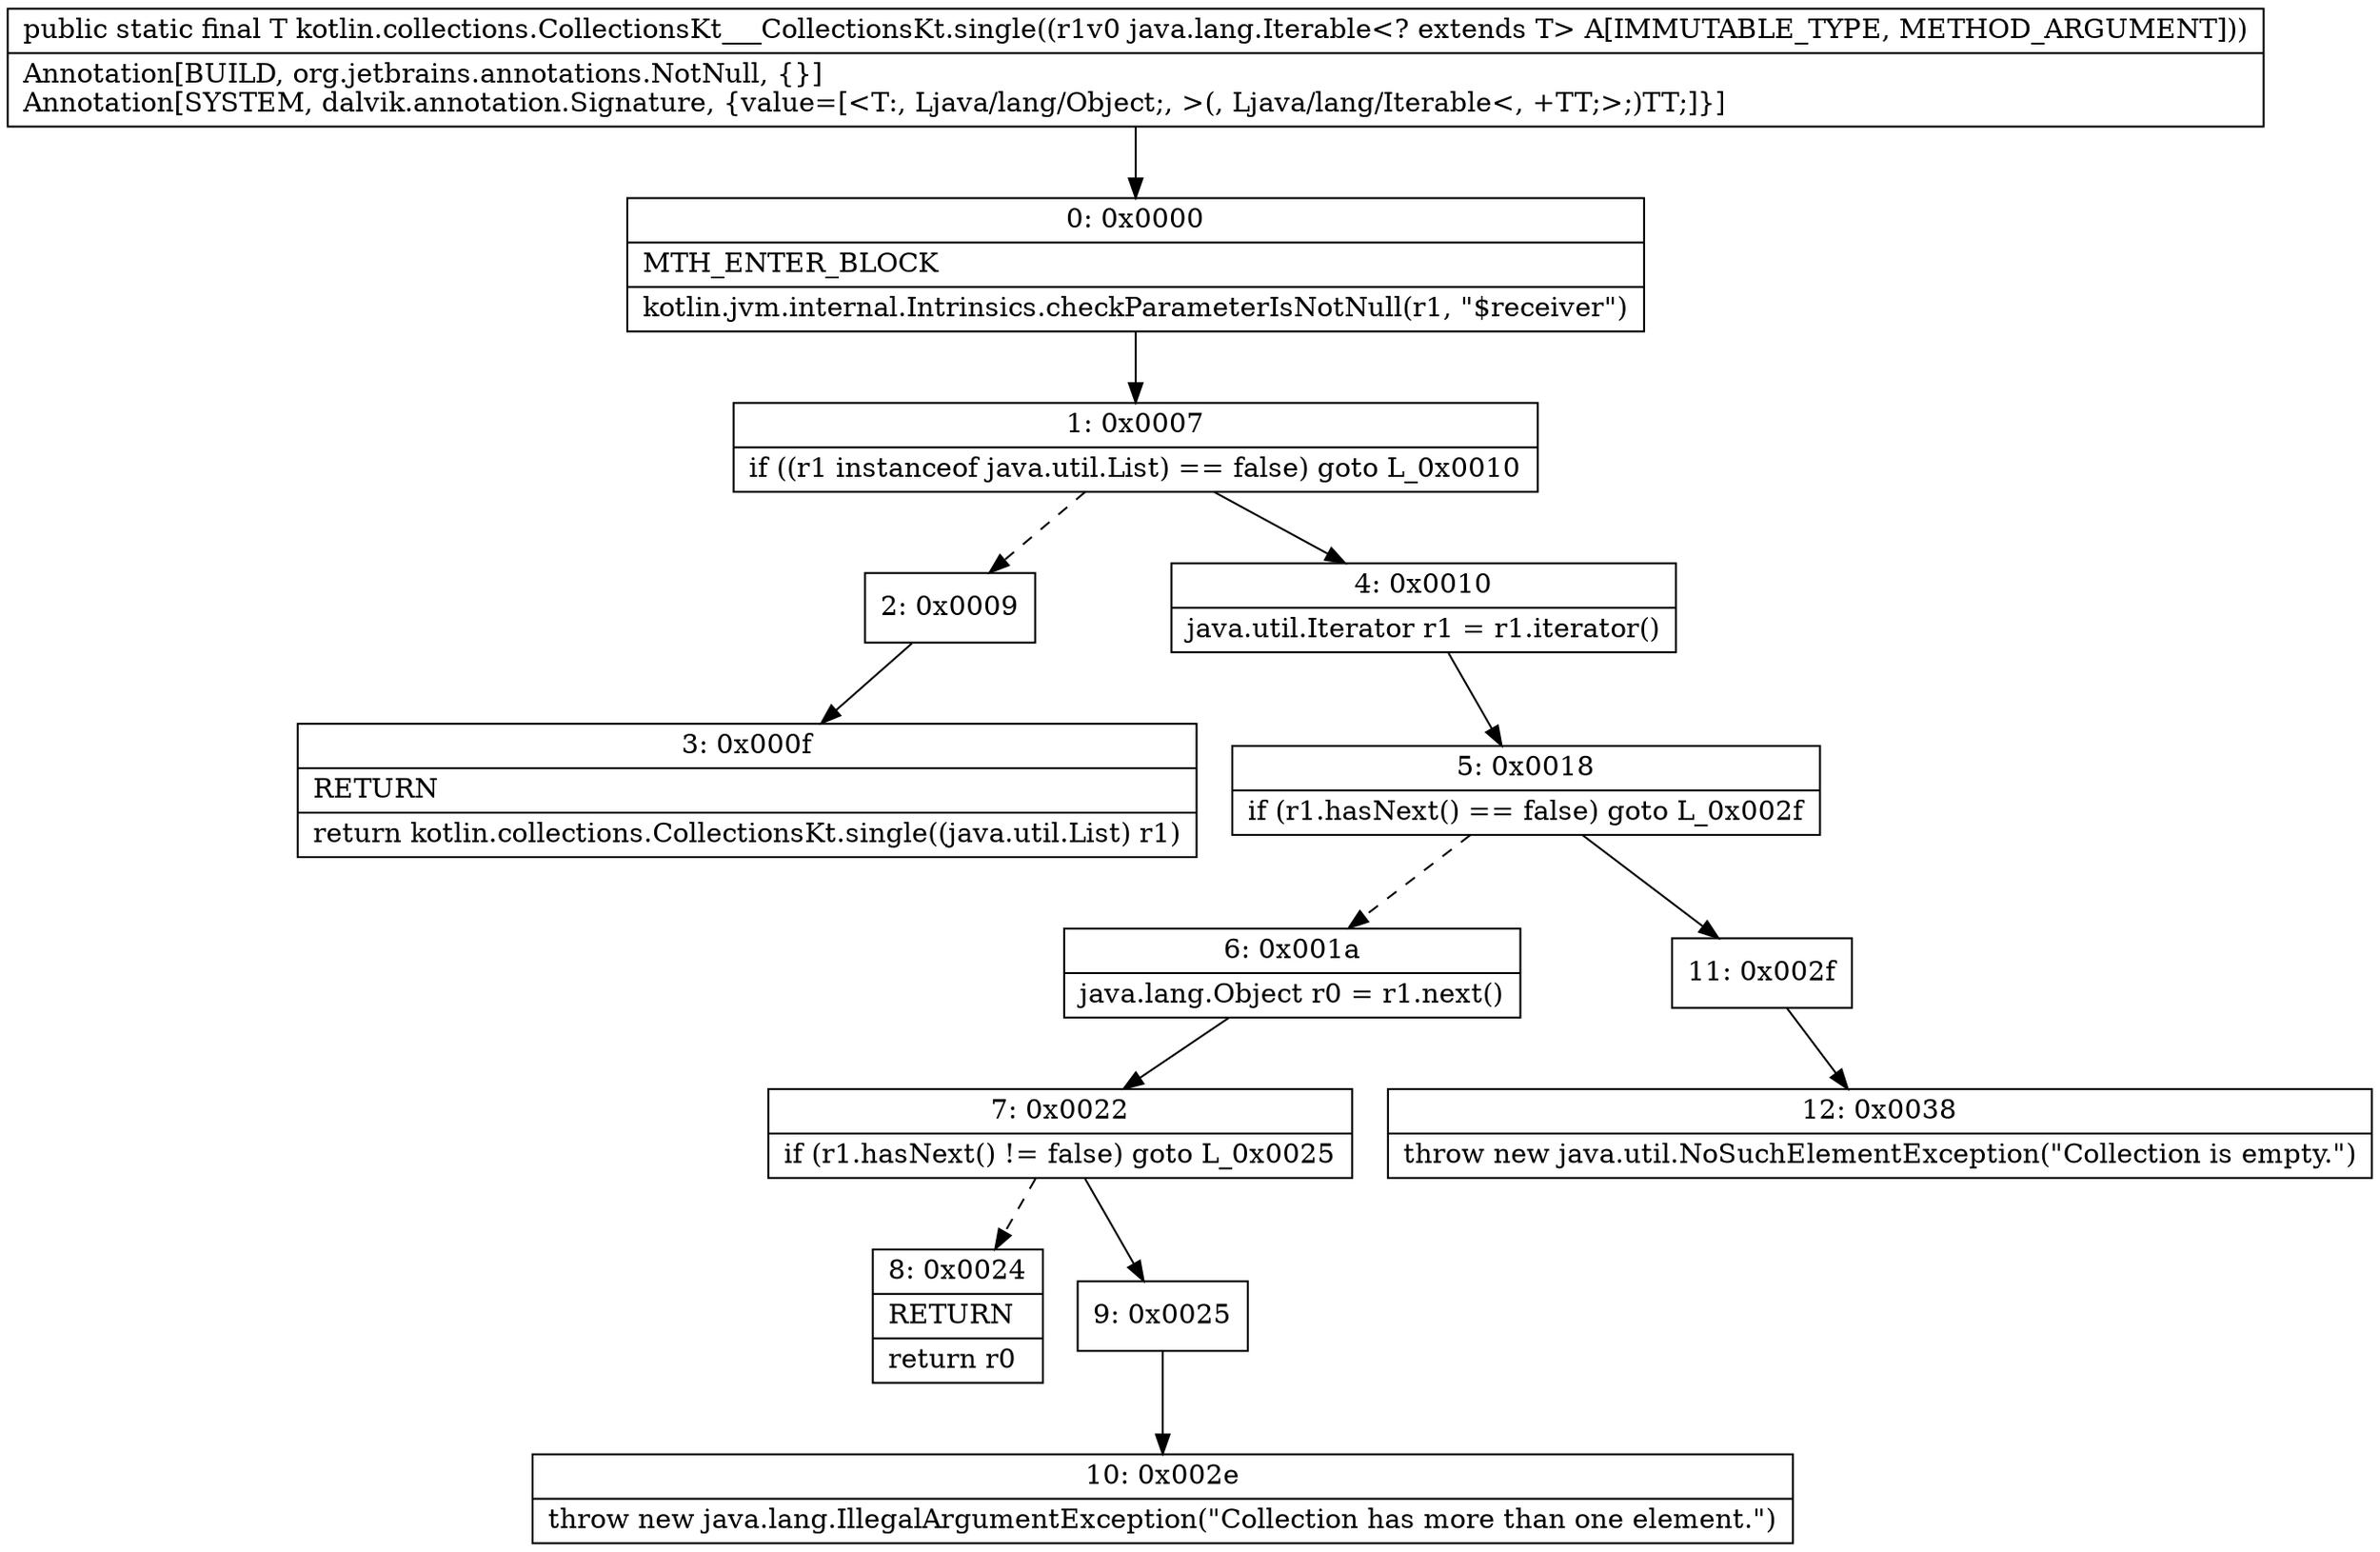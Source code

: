digraph "CFG forkotlin.collections.CollectionsKt___CollectionsKt.single(Ljava\/lang\/Iterable;)Ljava\/lang\/Object;" {
Node_0 [shape=record,label="{0\:\ 0x0000|MTH_ENTER_BLOCK\l|kotlin.jvm.internal.Intrinsics.checkParameterIsNotNull(r1, \"$receiver\")\l}"];
Node_1 [shape=record,label="{1\:\ 0x0007|if ((r1 instanceof java.util.List) == false) goto L_0x0010\l}"];
Node_2 [shape=record,label="{2\:\ 0x0009}"];
Node_3 [shape=record,label="{3\:\ 0x000f|RETURN\l|return kotlin.collections.CollectionsKt.single((java.util.List) r1)\l}"];
Node_4 [shape=record,label="{4\:\ 0x0010|java.util.Iterator r1 = r1.iterator()\l}"];
Node_5 [shape=record,label="{5\:\ 0x0018|if (r1.hasNext() == false) goto L_0x002f\l}"];
Node_6 [shape=record,label="{6\:\ 0x001a|java.lang.Object r0 = r1.next()\l}"];
Node_7 [shape=record,label="{7\:\ 0x0022|if (r1.hasNext() != false) goto L_0x0025\l}"];
Node_8 [shape=record,label="{8\:\ 0x0024|RETURN\l|return r0\l}"];
Node_9 [shape=record,label="{9\:\ 0x0025}"];
Node_10 [shape=record,label="{10\:\ 0x002e|throw new java.lang.IllegalArgumentException(\"Collection has more than one element.\")\l}"];
Node_11 [shape=record,label="{11\:\ 0x002f}"];
Node_12 [shape=record,label="{12\:\ 0x0038|throw new java.util.NoSuchElementException(\"Collection is empty.\")\l}"];
MethodNode[shape=record,label="{public static final T kotlin.collections.CollectionsKt___CollectionsKt.single((r1v0 java.lang.Iterable\<? extends T\> A[IMMUTABLE_TYPE, METHOD_ARGUMENT]))  | Annotation[BUILD, org.jetbrains.annotations.NotNull, \{\}]\lAnnotation[SYSTEM, dalvik.annotation.Signature, \{value=[\<T:, Ljava\/lang\/Object;, \>(, Ljava\/lang\/Iterable\<, +TT;\>;)TT;]\}]\l}"];
MethodNode -> Node_0;
Node_0 -> Node_1;
Node_1 -> Node_2[style=dashed];
Node_1 -> Node_4;
Node_2 -> Node_3;
Node_4 -> Node_5;
Node_5 -> Node_6[style=dashed];
Node_5 -> Node_11;
Node_6 -> Node_7;
Node_7 -> Node_8[style=dashed];
Node_7 -> Node_9;
Node_9 -> Node_10;
Node_11 -> Node_12;
}

